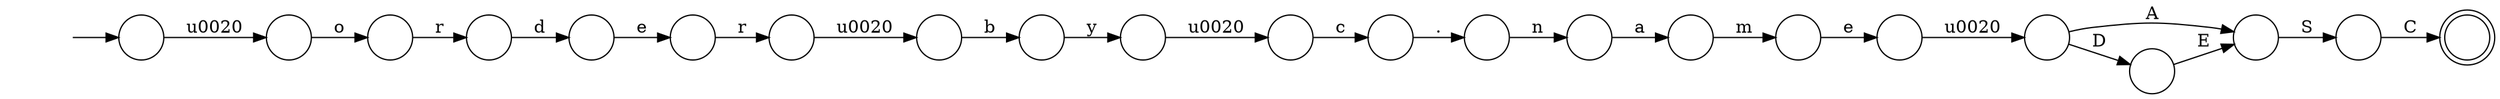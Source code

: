 digraph Automaton {
  rankdir = LR;
  0 [shape=circle,label=""];
  0 -> 7 [label="m"]
  1 [shape=circle,label=""];
  1 -> 0 [label="a"]
  2 [shape=circle,label=""];
  2 -> 12 [label="r"]
  3 [shape=circle,label=""];
  3 -> 19 [label="c"]
  4 [shape=circle,label=""];
  4 -> 6 [label="A"]
  4 -> 5 [label="D"]
  5 [shape=circle,label=""];
  5 -> 6 [label="E"]
  6 [shape=circle,label=""];
  6 -> 18 [label="S"]
  7 [shape=circle,label=""];
  7 -> 13 [label="e"]
  8 [shape=circle,label=""];
  8 -> 15 [label="y"]
  9 [shape=circle,label=""];
  9 -> 21 [label="\u0020"]
  10 [shape=circle,label=""];
  initial [shape=plaintext,label=""];
  initial -> 10
  10 -> 11 [label="\u0020"]
  11 [shape=circle,label=""];
  11 -> 2 [label="o"]
  12 [shape=circle,label=""];
  12 -> 20 [label="d"]
  13 [shape=circle,label=""];
  13 -> 4 [label="\u0020"]
  14 [shape=circle,label=""];
  14 -> 9 [label="r"]
  15 [shape=circle,label=""];
  15 -> 3 [label="\u0020"]
  16 [shape=circle,label=""];
  16 -> 1 [label="n"]
  17 [shape=doublecircle,label=""];
  18 [shape=circle,label=""];
  18 -> 17 [label="C"]
  19 [shape=circle,label=""];
  19 -> 16 [label="."]
  20 [shape=circle,label=""];
  20 -> 14 [label="e"]
  21 [shape=circle,label=""];
  21 -> 8 [label="b"]
}

